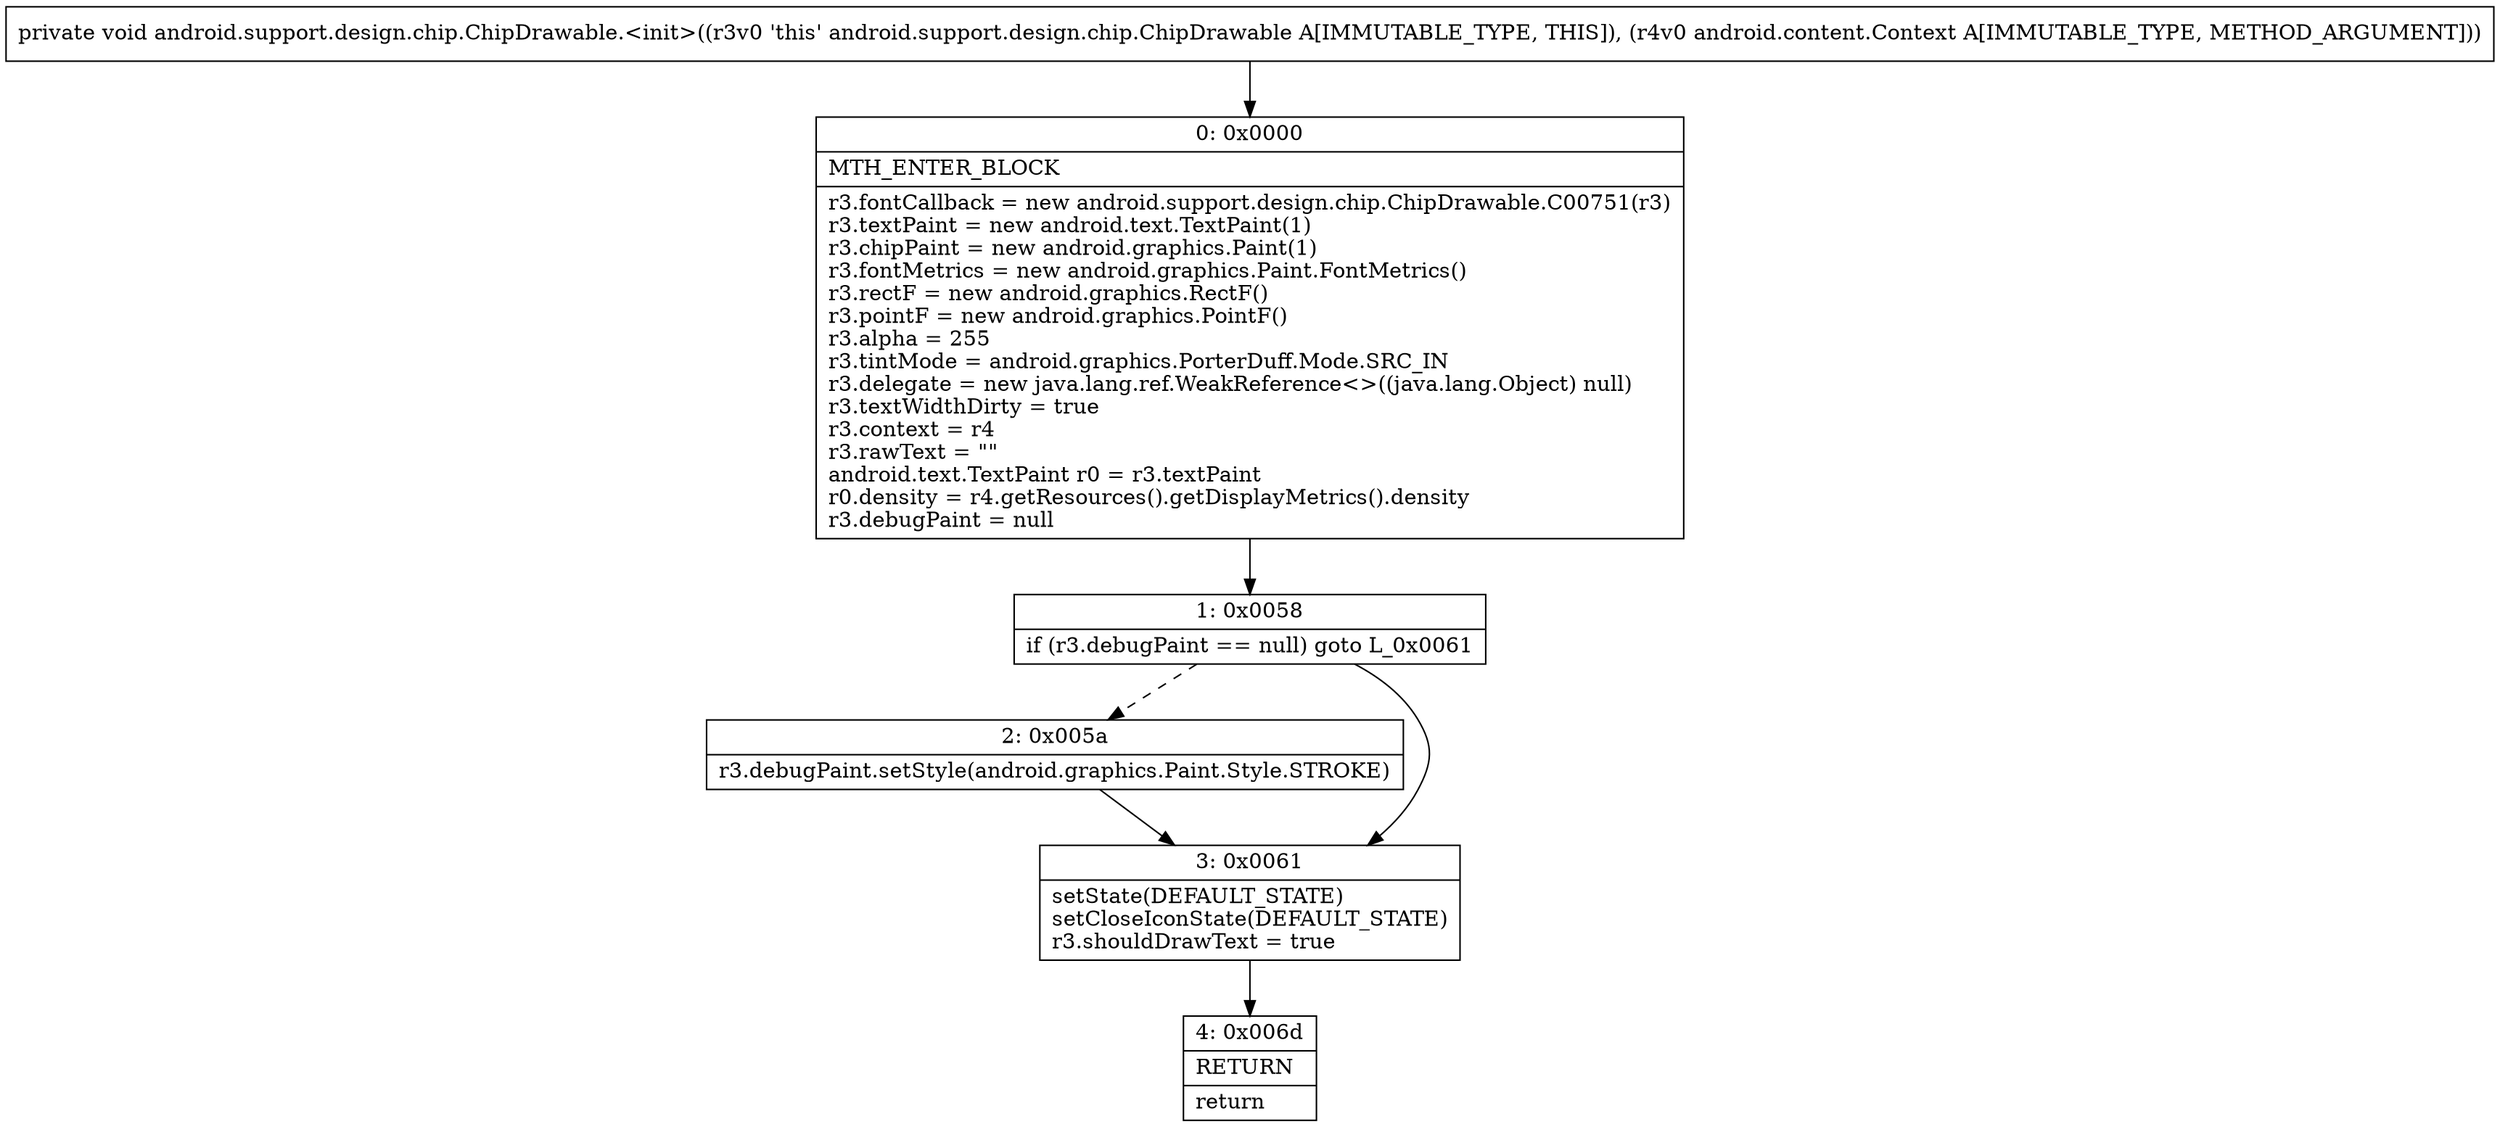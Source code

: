 digraph "CFG forandroid.support.design.chip.ChipDrawable.\<init\>(Landroid\/content\/Context;)V" {
Node_0 [shape=record,label="{0\:\ 0x0000|MTH_ENTER_BLOCK\l|r3.fontCallback = new android.support.design.chip.ChipDrawable.C00751(r3)\lr3.textPaint = new android.text.TextPaint(1)\lr3.chipPaint = new android.graphics.Paint(1)\lr3.fontMetrics = new android.graphics.Paint.FontMetrics()\lr3.rectF = new android.graphics.RectF()\lr3.pointF = new android.graphics.PointF()\lr3.alpha = 255\lr3.tintMode = android.graphics.PorterDuff.Mode.SRC_IN\lr3.delegate = new java.lang.ref.WeakReference\<\>((java.lang.Object) null)\lr3.textWidthDirty = true\lr3.context = r4\lr3.rawText = \"\"\landroid.text.TextPaint r0 = r3.textPaint\lr0.density = r4.getResources().getDisplayMetrics().density\lr3.debugPaint = null\l}"];
Node_1 [shape=record,label="{1\:\ 0x0058|if (r3.debugPaint == null) goto L_0x0061\l}"];
Node_2 [shape=record,label="{2\:\ 0x005a|r3.debugPaint.setStyle(android.graphics.Paint.Style.STROKE)\l}"];
Node_3 [shape=record,label="{3\:\ 0x0061|setState(DEFAULT_STATE)\lsetCloseIconState(DEFAULT_STATE)\lr3.shouldDrawText = true\l}"];
Node_4 [shape=record,label="{4\:\ 0x006d|RETURN\l|return\l}"];
MethodNode[shape=record,label="{private void android.support.design.chip.ChipDrawable.\<init\>((r3v0 'this' android.support.design.chip.ChipDrawable A[IMMUTABLE_TYPE, THIS]), (r4v0 android.content.Context A[IMMUTABLE_TYPE, METHOD_ARGUMENT])) }"];
MethodNode -> Node_0;
Node_0 -> Node_1;
Node_1 -> Node_2[style=dashed];
Node_1 -> Node_3;
Node_2 -> Node_3;
Node_3 -> Node_4;
}

